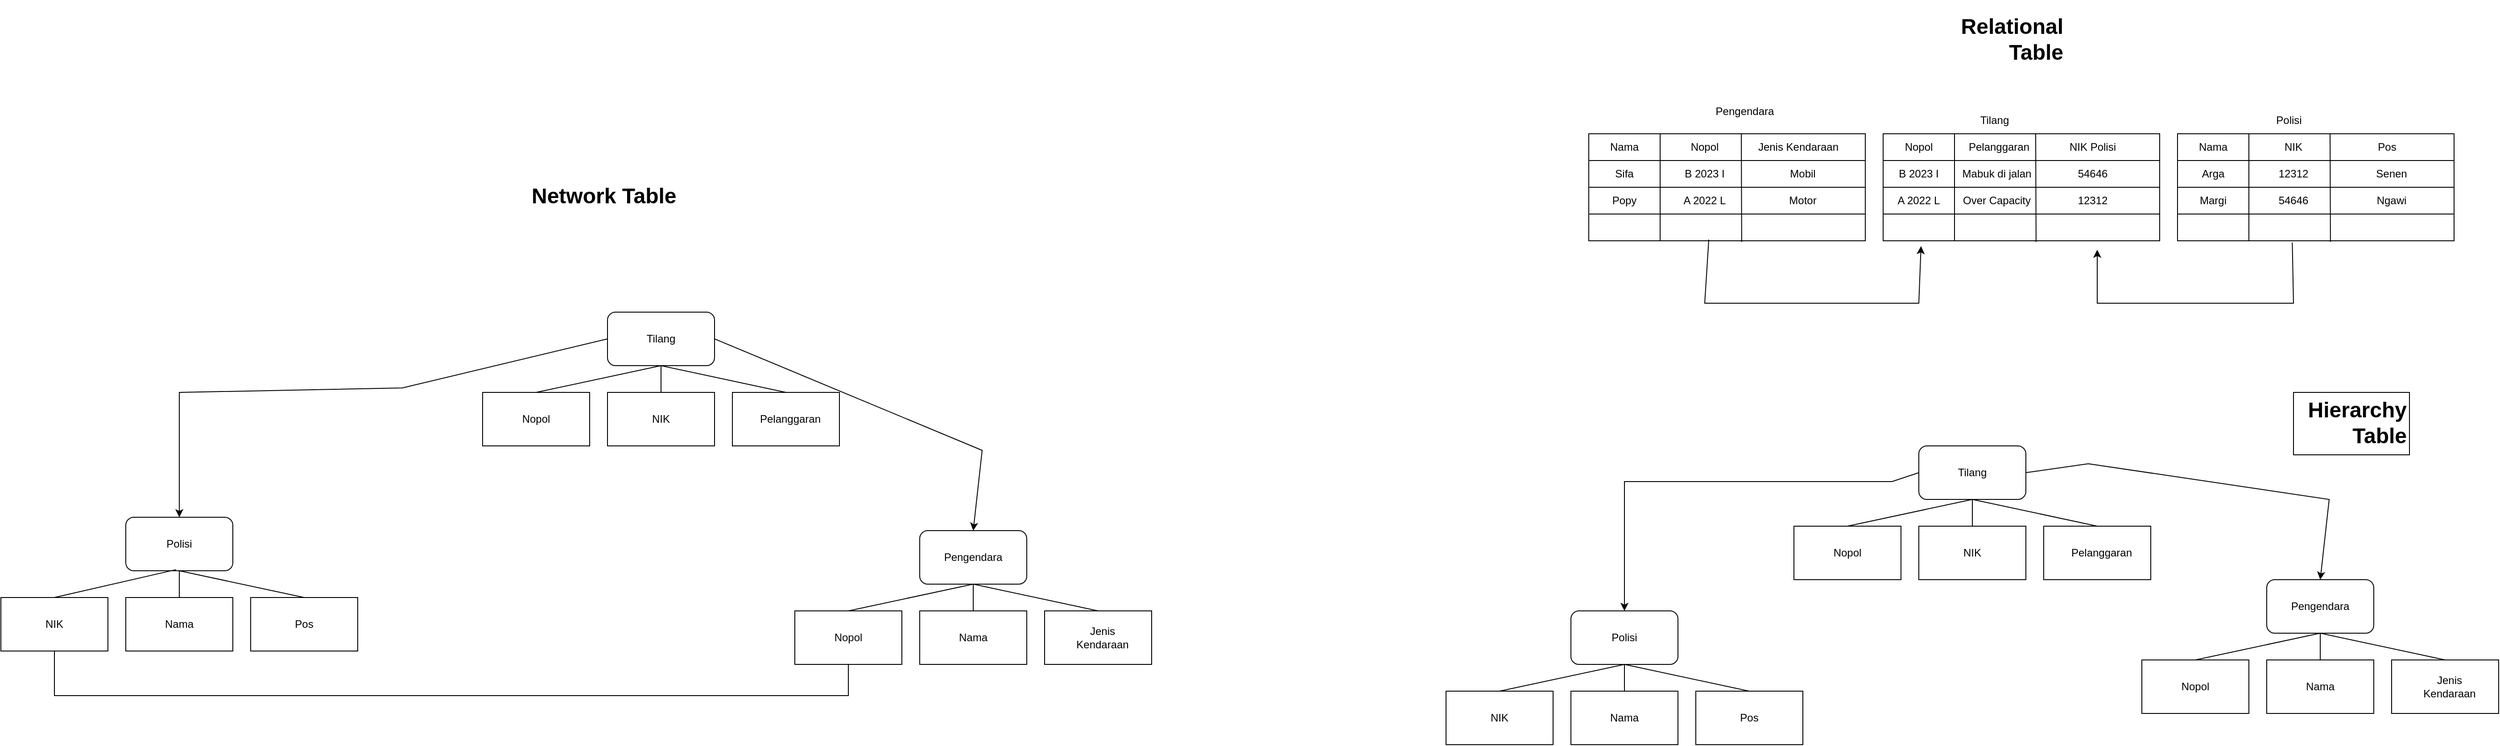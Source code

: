 <mxfile version="22.0.4" type="github">
  <diagram name="Page-1" id="deI8cIsVGPuwpktytS3C">
    <mxGraphModel dx="3873" dy="1803" grid="1" gridSize="10" guides="1" tooltips="1" connect="1" arrows="1" fold="1" page="1" pageScale="1" pageWidth="850" pageHeight="1100" background="none" math="0" shadow="0">
      <root>
        <mxCell id="0" />
        <mxCell id="1" parent="0" />
        <mxCell id="gcWcO--mH8Zoym0CiwBI-6" value="" style="rounded=0;whiteSpace=wrap;html=1;" parent="1" vertex="1">
          <mxGeometry x="-330" y="50" width="310" height="120" as="geometry" />
        </mxCell>
        <mxCell id="gcWcO--mH8Zoym0CiwBI-7" value="" style="rounded=0;whiteSpace=wrap;html=1;" parent="1" vertex="1">
          <mxGeometry x="-330" y="80" width="310" height="90" as="geometry" />
        </mxCell>
        <mxCell id="gcWcO--mH8Zoym0CiwBI-8" value="Pengendara" style="text;html=1;strokeColor=none;fillColor=none;align=center;verticalAlign=middle;whiteSpace=wrap;rounded=0;" parent="1" vertex="1">
          <mxGeometry x="-190" y="10" width="70" height="30" as="geometry" />
        </mxCell>
        <mxCell id="gcWcO--mH8Zoym0CiwBI-9" value="Tilang" style="text;html=1;strokeColor=none;fillColor=none;align=center;verticalAlign=middle;whiteSpace=wrap;rounded=0;" parent="1" vertex="1">
          <mxGeometry x="90" y="20" width="70" height="30" as="geometry" />
        </mxCell>
        <mxCell id="gcWcO--mH8Zoym0CiwBI-11" value="" style="rounded=0;whiteSpace=wrap;html=1;" parent="1" vertex="1">
          <mxGeometry x="-330" y="110" width="310" height="60" as="geometry" />
        </mxCell>
        <mxCell id="gcWcO--mH8Zoym0CiwBI-12" value="" style="rounded=0;whiteSpace=wrap;html=1;" parent="1" vertex="1">
          <mxGeometry x="-330" y="140" width="310" height="30" as="geometry" />
        </mxCell>
        <mxCell id="gcWcO--mH8Zoym0CiwBI-13" value="Nama" style="text;html=1;strokeColor=none;fillColor=none;align=center;verticalAlign=middle;whiteSpace=wrap;rounded=0;" parent="1" vertex="1">
          <mxGeometry x="-330" y="50" width="80" height="30" as="geometry" />
        </mxCell>
        <mxCell id="gcWcO--mH8Zoym0CiwBI-16" value="Nopol" style="text;html=1;strokeColor=none;fillColor=none;align=center;verticalAlign=middle;whiteSpace=wrap;rounded=0;" parent="1" vertex="1">
          <mxGeometry x="-240" y="50" width="80" height="30" as="geometry" />
        </mxCell>
        <mxCell id="gcWcO--mH8Zoym0CiwBI-17" value="Jenis Kendaraan" style="text;html=1;strokeColor=none;fillColor=none;align=center;verticalAlign=middle;whiteSpace=wrap;rounded=0;" parent="1" vertex="1">
          <mxGeometry x="-150" y="50" width="110" height="30" as="geometry" />
        </mxCell>
        <mxCell id="gcWcO--mH8Zoym0CiwBI-19" value="" style="endArrow=none;html=1;rounded=0;entryX=1;entryY=0;entryDx=0;entryDy=0;" parent="1" target="gcWcO--mH8Zoym0CiwBI-13" edge="1">
          <mxGeometry width="50" height="50" relative="1" as="geometry">
            <mxPoint x="-250" y="170" as="sourcePoint" />
            <mxPoint x="-180" y="110" as="targetPoint" />
          </mxGeometry>
        </mxCell>
        <mxCell id="gcWcO--mH8Zoym0CiwBI-20" value="" style="endArrow=none;html=1;rounded=0;entryX=1;entryY=0;entryDx=0;entryDy=0;exitX=0.553;exitY=1.04;exitDx=0;exitDy=0;exitPerimeter=0;" parent="1" source="gcWcO--mH8Zoym0CiwBI-12" edge="1">
          <mxGeometry width="50" height="50" relative="1" as="geometry">
            <mxPoint x="-161" y="210" as="sourcePoint" />
            <mxPoint x="-159" y="50" as="targetPoint" />
          </mxGeometry>
        </mxCell>
        <mxCell id="gcWcO--mH8Zoym0CiwBI-21" value="Sifa" style="text;html=1;strokeColor=none;fillColor=none;align=center;verticalAlign=middle;whiteSpace=wrap;rounded=0;" parent="1" vertex="1">
          <mxGeometry x="-320" y="80" width="60" height="30" as="geometry" />
        </mxCell>
        <mxCell id="gcWcO--mH8Zoym0CiwBI-22" value="B 2023 I" style="text;html=1;strokeColor=none;fillColor=none;align=center;verticalAlign=middle;whiteSpace=wrap;rounded=0;" parent="1" vertex="1">
          <mxGeometry x="-230" y="80" width="60" height="30" as="geometry" />
        </mxCell>
        <mxCell id="gcWcO--mH8Zoym0CiwBI-23" value="A 2022 L" style="text;html=1;strokeColor=none;fillColor=none;align=center;verticalAlign=middle;whiteSpace=wrap;rounded=0;" parent="1" vertex="1">
          <mxGeometry x="-230" y="110" width="60" height="30" as="geometry" />
        </mxCell>
        <mxCell id="gcWcO--mH8Zoym0CiwBI-24" value="Popy" style="text;html=1;strokeColor=none;fillColor=none;align=center;verticalAlign=middle;whiteSpace=wrap;rounded=0;" parent="1" vertex="1">
          <mxGeometry x="-320" y="110" width="60" height="30" as="geometry" />
        </mxCell>
        <mxCell id="gcWcO--mH8Zoym0CiwBI-25" value="Mobil" style="text;html=1;strokeColor=none;fillColor=none;align=center;verticalAlign=middle;whiteSpace=wrap;rounded=0;" parent="1" vertex="1">
          <mxGeometry x="-120" y="80" width="60" height="30" as="geometry" />
        </mxCell>
        <mxCell id="gcWcO--mH8Zoym0CiwBI-26" value="Motor" style="text;html=1;strokeColor=none;fillColor=none;align=center;verticalAlign=middle;whiteSpace=wrap;rounded=0;" parent="1" vertex="1">
          <mxGeometry x="-120" y="110" width="60" height="30" as="geometry" />
        </mxCell>
        <mxCell id="gcWcO--mH8Zoym0CiwBI-27" value="" style="rounded=0;whiteSpace=wrap;html=1;" parent="1" vertex="1">
          <mxGeometry y="50" width="310" height="120" as="geometry" />
        </mxCell>
        <mxCell id="gcWcO--mH8Zoym0CiwBI-28" value="" style="rounded=0;whiteSpace=wrap;html=1;" parent="1" vertex="1">
          <mxGeometry y="80" width="310" height="90" as="geometry" />
        </mxCell>
        <mxCell id="gcWcO--mH8Zoym0CiwBI-29" value="" style="rounded=0;whiteSpace=wrap;html=1;" parent="1" vertex="1">
          <mxGeometry y="110" width="310" height="60" as="geometry" />
        </mxCell>
        <mxCell id="gcWcO--mH8Zoym0CiwBI-30" value="" style="rounded=0;whiteSpace=wrap;html=1;" parent="1" vertex="1">
          <mxGeometry y="140" width="310" height="30" as="geometry" />
        </mxCell>
        <mxCell id="gcWcO--mH8Zoym0CiwBI-31" value="Nopol" style="text;html=1;strokeColor=none;fillColor=none;align=center;verticalAlign=middle;whiteSpace=wrap;rounded=0;" parent="1" vertex="1">
          <mxGeometry y="50" width="80" height="30" as="geometry" />
        </mxCell>
        <mxCell id="gcWcO--mH8Zoym0CiwBI-32" value="Pelanggaran" style="text;html=1;strokeColor=none;fillColor=none;align=center;verticalAlign=middle;whiteSpace=wrap;rounded=0;" parent="1" vertex="1">
          <mxGeometry x="90" y="50" width="80" height="30" as="geometry" />
        </mxCell>
        <mxCell id="gcWcO--mH8Zoym0CiwBI-33" value="NIK Polisi" style="text;html=1;strokeColor=none;fillColor=none;align=center;verticalAlign=middle;whiteSpace=wrap;rounded=0;" parent="1" vertex="1">
          <mxGeometry x="180" y="50" width="110" height="30" as="geometry" />
        </mxCell>
        <mxCell id="gcWcO--mH8Zoym0CiwBI-34" value="" style="endArrow=none;html=1;rounded=0;entryX=1;entryY=0;entryDx=0;entryDy=0;" parent="1" target="gcWcO--mH8Zoym0CiwBI-31" edge="1">
          <mxGeometry width="50" height="50" relative="1" as="geometry">
            <mxPoint x="80" y="170" as="sourcePoint" />
            <mxPoint x="150" y="110" as="targetPoint" />
          </mxGeometry>
        </mxCell>
        <mxCell id="gcWcO--mH8Zoym0CiwBI-35" value="" style="endArrow=none;html=1;rounded=0;entryX=1;entryY=0;entryDx=0;entryDy=0;exitX=0.553;exitY=1.04;exitDx=0;exitDy=0;exitPerimeter=0;" parent="1" source="gcWcO--mH8Zoym0CiwBI-30" edge="1">
          <mxGeometry width="50" height="50" relative="1" as="geometry">
            <mxPoint x="169" y="210" as="sourcePoint" />
            <mxPoint x="171" y="50" as="targetPoint" />
          </mxGeometry>
        </mxCell>
        <mxCell id="gcWcO--mH8Zoym0CiwBI-43" value="Polisi" style="text;html=1;strokeColor=none;fillColor=none;align=center;verticalAlign=middle;whiteSpace=wrap;rounded=0;" parent="1" vertex="1">
          <mxGeometry x="420" y="20" width="70" height="30" as="geometry" />
        </mxCell>
        <mxCell id="gcWcO--mH8Zoym0CiwBI-44" value="" style="rounded=0;whiteSpace=wrap;html=1;" parent="1" vertex="1">
          <mxGeometry x="330" y="50" width="310" height="120" as="geometry" />
        </mxCell>
        <mxCell id="gcWcO--mH8Zoym0CiwBI-45" value="" style="rounded=0;whiteSpace=wrap;html=1;" parent="1" vertex="1">
          <mxGeometry x="330" y="80" width="310" height="90" as="geometry" />
        </mxCell>
        <mxCell id="gcWcO--mH8Zoym0CiwBI-46" value="" style="rounded=0;whiteSpace=wrap;html=1;" parent="1" vertex="1">
          <mxGeometry x="330" y="110" width="310" height="60" as="geometry" />
        </mxCell>
        <mxCell id="gcWcO--mH8Zoym0CiwBI-47" value="" style="rounded=0;whiteSpace=wrap;html=1;" parent="1" vertex="1">
          <mxGeometry x="330" y="140" width="310" height="30" as="geometry" />
        </mxCell>
        <mxCell id="gcWcO--mH8Zoym0CiwBI-48" value="Nama" style="text;html=1;strokeColor=none;fillColor=none;align=center;verticalAlign=middle;whiteSpace=wrap;rounded=0;" parent="1" vertex="1">
          <mxGeometry x="330" y="50" width="80" height="30" as="geometry" />
        </mxCell>
        <mxCell id="gcWcO--mH8Zoym0CiwBI-49" value="NIK" style="text;html=1;strokeColor=none;fillColor=none;align=center;verticalAlign=middle;whiteSpace=wrap;rounded=0;" parent="1" vertex="1">
          <mxGeometry x="420" y="50" width="80" height="30" as="geometry" />
        </mxCell>
        <mxCell id="gcWcO--mH8Zoym0CiwBI-50" value="Pos" style="text;html=1;strokeColor=none;fillColor=none;align=center;verticalAlign=middle;whiteSpace=wrap;rounded=0;" parent="1" vertex="1">
          <mxGeometry x="510" y="50" width="110" height="30" as="geometry" />
        </mxCell>
        <mxCell id="gcWcO--mH8Zoym0CiwBI-51" value="" style="endArrow=none;html=1;rounded=0;entryX=1;entryY=0;entryDx=0;entryDy=0;" parent="1" target="gcWcO--mH8Zoym0CiwBI-48" edge="1">
          <mxGeometry width="50" height="50" relative="1" as="geometry">
            <mxPoint x="410" y="170" as="sourcePoint" />
            <mxPoint x="480" y="110" as="targetPoint" />
          </mxGeometry>
        </mxCell>
        <mxCell id="gcWcO--mH8Zoym0CiwBI-52" value="" style="endArrow=none;html=1;rounded=0;entryX=1;entryY=0;entryDx=0;entryDy=0;exitX=0.553;exitY=1.04;exitDx=0;exitDy=0;exitPerimeter=0;" parent="1" source="gcWcO--mH8Zoym0CiwBI-47" edge="1">
          <mxGeometry width="50" height="50" relative="1" as="geometry">
            <mxPoint x="499" y="210" as="sourcePoint" />
            <mxPoint x="501" y="50" as="targetPoint" />
          </mxGeometry>
        </mxCell>
        <mxCell id="gcWcO--mH8Zoym0CiwBI-53" value="Arga" style="text;html=1;strokeColor=none;fillColor=none;align=center;verticalAlign=middle;whiteSpace=wrap;rounded=0;" parent="1" vertex="1">
          <mxGeometry x="340" y="80" width="60" height="30" as="geometry" />
        </mxCell>
        <mxCell id="gcWcO--mH8Zoym0CiwBI-54" value="12312" style="text;html=1;strokeColor=none;fillColor=none;align=center;verticalAlign=middle;whiteSpace=wrap;rounded=0;" parent="1" vertex="1">
          <mxGeometry x="430" y="80" width="60" height="30" as="geometry" />
        </mxCell>
        <mxCell id="gcWcO--mH8Zoym0CiwBI-55" value="54646" style="text;html=1;strokeColor=none;fillColor=none;align=center;verticalAlign=middle;whiteSpace=wrap;rounded=0;" parent="1" vertex="1">
          <mxGeometry x="205" y="80" width="60" height="30" as="geometry" />
        </mxCell>
        <mxCell id="gcWcO--mH8Zoym0CiwBI-56" value="Margi" style="text;html=1;strokeColor=none;fillColor=none;align=center;verticalAlign=middle;whiteSpace=wrap;rounded=0;" parent="1" vertex="1">
          <mxGeometry x="340" y="110" width="60" height="30" as="geometry" />
        </mxCell>
        <mxCell id="gcWcO--mH8Zoym0CiwBI-57" value="Senen" style="text;html=1;strokeColor=none;fillColor=none;align=center;verticalAlign=middle;whiteSpace=wrap;rounded=0;" parent="1" vertex="1">
          <mxGeometry x="540" y="80" width="60" height="30" as="geometry" />
        </mxCell>
        <mxCell id="gcWcO--mH8Zoym0CiwBI-58" value="Ngawi" style="text;html=1;strokeColor=none;fillColor=none;align=center;verticalAlign=middle;whiteSpace=wrap;rounded=0;" parent="1" vertex="1">
          <mxGeometry x="540" y="110" width="60" height="30" as="geometry" />
        </mxCell>
        <mxCell id="gcWcO--mH8Zoym0CiwBI-61" value="B 2023 I" style="text;html=1;strokeColor=none;fillColor=none;align=center;verticalAlign=middle;whiteSpace=wrap;rounded=0;" parent="1" vertex="1">
          <mxGeometry x="10" y="80" width="60" height="30" as="geometry" />
        </mxCell>
        <mxCell id="gcWcO--mH8Zoym0CiwBI-63" value="Mabuk di jalan" style="text;html=1;strokeColor=none;fillColor=none;align=center;verticalAlign=middle;whiteSpace=wrap;rounded=0;" parent="1" vertex="1">
          <mxGeometry x="85" y="80" width="85" height="30" as="geometry" />
        </mxCell>
        <mxCell id="gcWcO--mH8Zoym0CiwBI-65" value="A 2022 L" style="text;html=1;strokeColor=none;fillColor=none;align=center;verticalAlign=middle;whiteSpace=wrap;rounded=0;" parent="1" vertex="1">
          <mxGeometry x="10" y="110" width="60" height="30" as="geometry" />
        </mxCell>
        <mxCell id="gcWcO--mH8Zoym0CiwBI-66" value="54646" style="text;html=1;strokeColor=none;fillColor=none;align=center;verticalAlign=middle;whiteSpace=wrap;rounded=0;" parent="1" vertex="1">
          <mxGeometry x="430" y="110" width="60" height="30" as="geometry" />
        </mxCell>
        <mxCell id="gcWcO--mH8Zoym0CiwBI-67" value="12312" style="text;html=1;strokeColor=none;fillColor=none;align=center;verticalAlign=middle;whiteSpace=wrap;rounded=0;" parent="1" vertex="1">
          <mxGeometry x="205" y="110" width="60" height="30" as="geometry" />
        </mxCell>
        <mxCell id="gcWcO--mH8Zoym0CiwBI-68" value="Over Capacity" style="text;html=1;strokeColor=none;fillColor=none;align=center;verticalAlign=middle;whiteSpace=wrap;rounded=0;" parent="1" vertex="1">
          <mxGeometry x="85" y="110" width="85" height="30" as="geometry" />
        </mxCell>
        <mxCell id="gcWcO--mH8Zoym0CiwBI-70" value="" style="endArrow=classic;html=1;rounded=0;exitX=0.434;exitY=0.954;exitDx=0;exitDy=0;exitPerimeter=0;entryX=0.137;entryY=1.2;entryDx=0;entryDy=0;entryPerimeter=0;" parent="1" edge="1" target="gcWcO--mH8Zoym0CiwBI-30" source="gcWcO--mH8Zoym0CiwBI-12">
          <mxGeometry width="50" height="50" relative="1" as="geometry">
            <mxPoint x="-210" y="190" as="sourcePoint" />
            <mxPoint x="40" y="190" as="targetPoint" />
            <Array as="points">
              <mxPoint x="-200" y="240" />
              <mxPoint x="40" y="240" />
            </Array>
          </mxGeometry>
        </mxCell>
        <mxCell id="gcWcO--mH8Zoym0CiwBI-71" value="" style="endArrow=classic;html=1;rounded=0;exitX=0.415;exitY=1.062;exitDx=0;exitDy=0;exitPerimeter=0;" parent="1" edge="1" source="gcWcO--mH8Zoym0CiwBI-47">
          <mxGeometry width="50" height="50" relative="1" as="geometry">
            <mxPoint x="460" y="190" as="sourcePoint" />
            <mxPoint x="240" y="180" as="targetPoint" />
            <Array as="points">
              <mxPoint x="460" y="240" />
              <mxPoint x="360" y="240" />
              <mxPoint x="240" y="240" />
            </Array>
          </mxGeometry>
        </mxCell>
        <mxCell id="gcWcO--mH8Zoym0CiwBI-72" value="" style="rounded=1;whiteSpace=wrap;html=1;" parent="1" vertex="1">
          <mxGeometry x="-350" y="585" width="120" height="60" as="geometry" />
        </mxCell>
        <mxCell id="gcWcO--mH8Zoym0CiwBI-73" value="Polisi" style="text;html=1;strokeColor=none;fillColor=none;align=center;verticalAlign=middle;whiteSpace=wrap;rounded=0;" parent="1" vertex="1">
          <mxGeometry x="-320" y="600" width="60" height="30" as="geometry" />
        </mxCell>
        <mxCell id="gcWcO--mH8Zoym0CiwBI-75" value="" style="rounded=0;whiteSpace=wrap;html=1;" parent="1" vertex="1">
          <mxGeometry x="-350" y="675" width="120" height="60" as="geometry" />
        </mxCell>
        <mxCell id="gcWcO--mH8Zoym0CiwBI-76" value="Nama" style="text;html=1;strokeColor=none;fillColor=none;align=center;verticalAlign=middle;whiteSpace=wrap;rounded=0;" parent="1" vertex="1">
          <mxGeometry x="-320" y="690" width="60" height="30" as="geometry" />
        </mxCell>
        <mxCell id="gcWcO--mH8Zoym0CiwBI-77" value="" style="rounded=0;whiteSpace=wrap;html=1;" parent="1" vertex="1">
          <mxGeometry x="-490" y="675" width="120" height="60" as="geometry" />
        </mxCell>
        <mxCell id="gcWcO--mH8Zoym0CiwBI-78" value="NIK" style="text;html=1;strokeColor=none;fillColor=none;align=center;verticalAlign=middle;whiteSpace=wrap;rounded=0;" parent="1" vertex="1">
          <mxGeometry x="-460" y="690" width="60" height="30" as="geometry" />
        </mxCell>
        <mxCell id="gcWcO--mH8Zoym0CiwBI-83" value="" style="rounded=0;whiteSpace=wrap;html=1;" parent="1" vertex="1">
          <mxGeometry x="-210" y="675" width="120" height="60" as="geometry" />
        </mxCell>
        <mxCell id="gcWcO--mH8Zoym0CiwBI-84" value="Pos" style="text;html=1;strokeColor=none;fillColor=none;align=center;verticalAlign=middle;whiteSpace=wrap;rounded=0;" parent="1" vertex="1">
          <mxGeometry x="-180" y="690" width="60" height="30" as="geometry" />
        </mxCell>
        <mxCell id="gcWcO--mH8Zoym0CiwBI-93" value="" style="rounded=1;whiteSpace=wrap;html=1;" parent="1" vertex="1">
          <mxGeometry x="430" y="550" width="120" height="60" as="geometry" />
        </mxCell>
        <mxCell id="gcWcO--mH8Zoym0CiwBI-94" value="Pengendara" style="text;html=1;strokeColor=none;fillColor=none;align=center;verticalAlign=middle;whiteSpace=wrap;rounded=0;" parent="1" vertex="1">
          <mxGeometry x="460" y="565" width="60" height="30" as="geometry" />
        </mxCell>
        <mxCell id="gcWcO--mH8Zoym0CiwBI-95" value="" style="rounded=0;whiteSpace=wrap;html=1;" parent="1" vertex="1">
          <mxGeometry x="430" y="640" width="120" height="60" as="geometry" />
        </mxCell>
        <mxCell id="gcWcO--mH8Zoym0CiwBI-96" value="Nama" style="text;html=1;strokeColor=none;fillColor=none;align=center;verticalAlign=middle;whiteSpace=wrap;rounded=0;" parent="1" vertex="1">
          <mxGeometry x="460" y="655" width="60" height="30" as="geometry" />
        </mxCell>
        <mxCell id="gcWcO--mH8Zoym0CiwBI-97" value="" style="rounded=0;whiteSpace=wrap;html=1;" parent="1" vertex="1">
          <mxGeometry x="290" y="640" width="120" height="60" as="geometry" />
        </mxCell>
        <mxCell id="gcWcO--mH8Zoym0CiwBI-98" value="Nopol" style="text;html=1;strokeColor=none;fillColor=none;align=center;verticalAlign=middle;whiteSpace=wrap;rounded=0;" parent="1" vertex="1">
          <mxGeometry x="320" y="655" width="60" height="30" as="geometry" />
        </mxCell>
        <mxCell id="gcWcO--mH8Zoym0CiwBI-99" value="" style="rounded=0;whiteSpace=wrap;html=1;" parent="1" vertex="1">
          <mxGeometry x="570" y="640" width="120" height="60" as="geometry" />
        </mxCell>
        <mxCell id="gcWcO--mH8Zoym0CiwBI-100" value="Jenis Kendaraan" style="text;html=1;strokeColor=none;fillColor=none;align=center;verticalAlign=middle;whiteSpace=wrap;rounded=0;" parent="1" vertex="1">
          <mxGeometry x="600" y="655" width="70" height="30" as="geometry" />
        </mxCell>
        <mxCell id="gcWcO--mH8Zoym0CiwBI-101" value="" style="rounded=1;whiteSpace=wrap;html=1;" parent="1" vertex="1">
          <mxGeometry x="40" y="400" width="120" height="60" as="geometry" />
        </mxCell>
        <mxCell id="gcWcO--mH8Zoym0CiwBI-102" value="Tilang" style="text;html=1;strokeColor=none;fillColor=none;align=center;verticalAlign=middle;whiteSpace=wrap;rounded=0;" parent="1" vertex="1">
          <mxGeometry x="70" y="415" width="60" height="30" as="geometry" />
        </mxCell>
        <mxCell id="gcWcO--mH8Zoym0CiwBI-103" value="" style="rounded=0;whiteSpace=wrap;html=1;" parent="1" vertex="1">
          <mxGeometry x="40" y="490" width="120" height="60" as="geometry" />
        </mxCell>
        <mxCell id="gcWcO--mH8Zoym0CiwBI-104" value="NIK" style="text;html=1;strokeColor=none;fillColor=none;align=center;verticalAlign=middle;whiteSpace=wrap;rounded=0;" parent="1" vertex="1">
          <mxGeometry x="70" y="505" width="60" height="30" as="geometry" />
        </mxCell>
        <mxCell id="gcWcO--mH8Zoym0CiwBI-105" value="" style="rounded=0;whiteSpace=wrap;html=1;" parent="1" vertex="1">
          <mxGeometry x="-100" y="490" width="120" height="60" as="geometry" />
        </mxCell>
        <mxCell id="gcWcO--mH8Zoym0CiwBI-106" value="Nopol" style="text;html=1;strokeColor=none;fillColor=none;align=center;verticalAlign=middle;whiteSpace=wrap;rounded=0;" parent="1" vertex="1">
          <mxGeometry x="-70" y="505" width="60" height="30" as="geometry" />
        </mxCell>
        <mxCell id="gcWcO--mH8Zoym0CiwBI-107" value="" style="rounded=0;whiteSpace=wrap;html=1;" parent="1" vertex="1">
          <mxGeometry x="180" y="490" width="120" height="60" as="geometry" />
        </mxCell>
        <mxCell id="gcWcO--mH8Zoym0CiwBI-108" value="Pelanggaran" style="text;html=1;strokeColor=none;fillColor=none;align=center;verticalAlign=middle;whiteSpace=wrap;rounded=0;" parent="1" vertex="1">
          <mxGeometry x="210" y="505" width="70" height="30" as="geometry" />
        </mxCell>
        <mxCell id="gcWcO--mH8Zoym0CiwBI-109" value="" style="endArrow=classic;html=1;rounded=0;exitX=0;exitY=0.5;exitDx=0;exitDy=0;entryX=0.5;entryY=0;entryDx=0;entryDy=0;" parent="1" source="gcWcO--mH8Zoym0CiwBI-101" target="gcWcO--mH8Zoym0CiwBI-72" edge="1">
          <mxGeometry width="50" height="50" relative="1" as="geometry">
            <mxPoint x="-170" y="455" as="sourcePoint" />
            <mxPoint x="-270" y="645" as="targetPoint" />
            <Array as="points">
              <mxPoint x="10" y="440" />
              <mxPoint x="-210" y="440" />
              <mxPoint x="-290" y="440" />
              <mxPoint x="-290" y="510" />
            </Array>
          </mxGeometry>
        </mxCell>
        <mxCell id="gcWcO--mH8Zoym0CiwBI-110" value="" style="endArrow=classic;html=1;rounded=0;entryX=0.5;entryY=0;entryDx=0;entryDy=0;exitX=1;exitY=0.5;exitDx=0;exitDy=0;" parent="1" source="gcWcO--mH8Zoym0CiwBI-101" target="gcWcO--mH8Zoym0CiwBI-93" edge="1">
          <mxGeometry width="50" height="50" relative="1" as="geometry">
            <mxPoint x="220" y="390" as="sourcePoint" />
            <mxPoint x="-210" y="540" as="targetPoint" />
            <Array as="points">
              <mxPoint x="230" y="420" />
              <mxPoint x="500" y="460" />
            </Array>
          </mxGeometry>
        </mxCell>
        <mxCell id="gcWcO--mH8Zoym0CiwBI-111" value="" style="endArrow=none;html=1;rounded=0;exitX=0.5;exitY=0;exitDx=0;exitDy=0;" parent="1" source="gcWcO--mH8Zoym0CiwBI-103" edge="1">
          <mxGeometry width="50" height="50" relative="1" as="geometry">
            <mxPoint x="50" y="510" as="sourcePoint" />
            <mxPoint x="100" y="460" as="targetPoint" />
          </mxGeometry>
        </mxCell>
        <mxCell id="gcWcO--mH8Zoym0CiwBI-112" value="" style="endArrow=none;html=1;rounded=0;exitX=0.5;exitY=0;exitDx=0;exitDy=0;entryX=0.5;entryY=1;entryDx=0;entryDy=0;" parent="1" source="gcWcO--mH8Zoym0CiwBI-107" target="gcWcO--mH8Zoym0CiwBI-101" edge="1">
          <mxGeometry width="50" height="50" relative="1" as="geometry">
            <mxPoint x="110" y="500" as="sourcePoint" />
            <mxPoint x="110" y="470" as="targetPoint" />
          </mxGeometry>
        </mxCell>
        <mxCell id="gcWcO--mH8Zoym0CiwBI-114" value="" style="endArrow=none;html=1;rounded=0;exitX=0.5;exitY=1;exitDx=0;exitDy=0;entryX=0.5;entryY=0;entryDx=0;entryDy=0;" parent="1" source="gcWcO--mH8Zoym0CiwBI-101" target="gcWcO--mH8Zoym0CiwBI-105" edge="1">
          <mxGeometry width="50" height="50" relative="1" as="geometry">
            <mxPoint x="80" y="475" as="sourcePoint" />
            <mxPoint x="-60" y="445" as="targetPoint" />
          </mxGeometry>
        </mxCell>
        <mxCell id="gcWcO--mH8Zoym0CiwBI-115" value="" style="endArrow=none;html=1;rounded=0;exitX=0.5;exitY=0;exitDx=0;exitDy=0;entryX=0.5;entryY=1;entryDx=0;entryDy=0;" parent="1" source="gcWcO--mH8Zoym0CiwBI-95" target="gcWcO--mH8Zoym0CiwBI-93" edge="1">
          <mxGeometry width="50" height="50" relative="1" as="geometry">
            <mxPoint x="450" y="550" as="sourcePoint" />
            <mxPoint x="500" y="500" as="targetPoint" />
          </mxGeometry>
        </mxCell>
        <mxCell id="gcWcO--mH8Zoym0CiwBI-116" value="" style="endArrow=none;html=1;rounded=0;exitX=0.5;exitY=0;exitDx=0;exitDy=0;entryX=0.5;entryY=1;entryDx=0;entryDy=0;" parent="1" source="gcWcO--mH8Zoym0CiwBI-99" target="gcWcO--mH8Zoym0CiwBI-93" edge="1">
          <mxGeometry width="50" height="50" relative="1" as="geometry">
            <mxPoint x="500" y="650" as="sourcePoint" />
            <mxPoint x="500" y="620" as="targetPoint" />
          </mxGeometry>
        </mxCell>
        <mxCell id="gcWcO--mH8Zoym0CiwBI-117" value="" style="endArrow=none;html=1;rounded=0;exitX=0.5;exitY=0;exitDx=0;exitDy=0;entryX=0.5;entryY=1;entryDx=0;entryDy=0;" parent="1" source="gcWcO--mH8Zoym0CiwBI-97" target="gcWcO--mH8Zoym0CiwBI-93" edge="1">
          <mxGeometry width="50" height="50" relative="1" as="geometry">
            <mxPoint x="640" y="650" as="sourcePoint" />
            <mxPoint x="500" y="620" as="targetPoint" />
          </mxGeometry>
        </mxCell>
        <mxCell id="ExICZhdCPtHoYIs1jdeK-1" value="" style="rounded=1;whiteSpace=wrap;html=1;" vertex="1" parent="1">
          <mxGeometry x="-1970" y="480" width="120" height="60" as="geometry" />
        </mxCell>
        <mxCell id="ExICZhdCPtHoYIs1jdeK-2" value="Polisi" style="text;html=1;strokeColor=none;fillColor=none;align=center;verticalAlign=middle;whiteSpace=wrap;rounded=0;" vertex="1" parent="1">
          <mxGeometry x="-1940" y="495" width="60" height="30" as="geometry" />
        </mxCell>
        <mxCell id="ExICZhdCPtHoYIs1jdeK-3" value="" style="rounded=0;whiteSpace=wrap;html=1;" vertex="1" parent="1">
          <mxGeometry x="-1970" y="570" width="120" height="60" as="geometry" />
        </mxCell>
        <mxCell id="ExICZhdCPtHoYIs1jdeK-4" value="Nama" style="text;html=1;strokeColor=none;fillColor=none;align=center;verticalAlign=middle;whiteSpace=wrap;rounded=0;" vertex="1" parent="1">
          <mxGeometry x="-1940" y="585" width="60" height="30" as="geometry" />
        </mxCell>
        <mxCell id="ExICZhdCPtHoYIs1jdeK-5" value="" style="rounded=0;whiteSpace=wrap;html=1;" vertex="1" parent="1">
          <mxGeometry x="-2110" y="570" width="120" height="60" as="geometry" />
        </mxCell>
        <mxCell id="ExICZhdCPtHoYIs1jdeK-6" value="NIK" style="text;html=1;strokeColor=none;fillColor=none;align=center;verticalAlign=middle;whiteSpace=wrap;rounded=0;" vertex="1" parent="1">
          <mxGeometry x="-2080" y="585" width="60" height="30" as="geometry" />
        </mxCell>
        <mxCell id="ExICZhdCPtHoYIs1jdeK-7" value="" style="rounded=0;whiteSpace=wrap;html=1;" vertex="1" parent="1">
          <mxGeometry x="-1830" y="570" width="120" height="60" as="geometry" />
        </mxCell>
        <mxCell id="ExICZhdCPtHoYIs1jdeK-8" value="Pos" style="text;html=1;strokeColor=none;fillColor=none;align=center;verticalAlign=middle;whiteSpace=wrap;rounded=0;" vertex="1" parent="1">
          <mxGeometry x="-1800" y="585" width="60" height="30" as="geometry" />
        </mxCell>
        <mxCell id="ExICZhdCPtHoYIs1jdeK-9" value="" style="rounded=1;whiteSpace=wrap;html=1;" vertex="1" parent="1">
          <mxGeometry x="-1080" y="495" width="120" height="60" as="geometry" />
        </mxCell>
        <mxCell id="ExICZhdCPtHoYIs1jdeK-10" value="Pengendara" style="text;html=1;strokeColor=none;fillColor=none;align=center;verticalAlign=middle;whiteSpace=wrap;rounded=0;" vertex="1" parent="1">
          <mxGeometry x="-1050" y="510" width="60" height="30" as="geometry" />
        </mxCell>
        <mxCell id="ExICZhdCPtHoYIs1jdeK-11" value="" style="rounded=0;whiteSpace=wrap;html=1;" vertex="1" parent="1">
          <mxGeometry x="-1080" y="585" width="120" height="60" as="geometry" />
        </mxCell>
        <mxCell id="ExICZhdCPtHoYIs1jdeK-12" value="Nama" style="text;html=1;strokeColor=none;fillColor=none;align=center;verticalAlign=middle;whiteSpace=wrap;rounded=0;" vertex="1" parent="1">
          <mxGeometry x="-1050" y="600" width="60" height="30" as="geometry" />
        </mxCell>
        <mxCell id="ExICZhdCPtHoYIs1jdeK-13" value="" style="rounded=0;whiteSpace=wrap;html=1;" vertex="1" parent="1">
          <mxGeometry x="-1220" y="585" width="120" height="60" as="geometry" />
        </mxCell>
        <mxCell id="ExICZhdCPtHoYIs1jdeK-14" value="Nopol" style="text;html=1;strokeColor=none;fillColor=none;align=center;verticalAlign=middle;whiteSpace=wrap;rounded=0;" vertex="1" parent="1">
          <mxGeometry x="-1190" y="600" width="60" height="30" as="geometry" />
        </mxCell>
        <mxCell id="ExICZhdCPtHoYIs1jdeK-15" value="" style="rounded=0;whiteSpace=wrap;html=1;" vertex="1" parent="1">
          <mxGeometry x="-940" y="585" width="120" height="60" as="geometry" />
        </mxCell>
        <mxCell id="ExICZhdCPtHoYIs1jdeK-16" value="Jenis Kendaraan" style="text;html=1;strokeColor=none;fillColor=none;align=center;verticalAlign=middle;whiteSpace=wrap;rounded=0;" vertex="1" parent="1">
          <mxGeometry x="-910" y="600" width="70" height="30" as="geometry" />
        </mxCell>
        <mxCell id="ExICZhdCPtHoYIs1jdeK-17" value="" style="rounded=1;whiteSpace=wrap;html=1;" vertex="1" parent="1">
          <mxGeometry x="-1430" y="250" width="120" height="60" as="geometry" />
        </mxCell>
        <mxCell id="ExICZhdCPtHoYIs1jdeK-18" value="Tilang" style="text;html=1;strokeColor=none;fillColor=none;align=center;verticalAlign=middle;whiteSpace=wrap;rounded=0;" vertex="1" parent="1">
          <mxGeometry x="-1400" y="265" width="60" height="30" as="geometry" />
        </mxCell>
        <mxCell id="ExICZhdCPtHoYIs1jdeK-19" value="" style="rounded=0;whiteSpace=wrap;html=1;" vertex="1" parent="1">
          <mxGeometry x="-1430" y="340" width="120" height="60" as="geometry" />
        </mxCell>
        <mxCell id="ExICZhdCPtHoYIs1jdeK-20" value="NIK" style="text;html=1;strokeColor=none;fillColor=none;align=center;verticalAlign=middle;whiteSpace=wrap;rounded=0;" vertex="1" parent="1">
          <mxGeometry x="-1400" y="355" width="60" height="30" as="geometry" />
        </mxCell>
        <mxCell id="ExICZhdCPtHoYIs1jdeK-21" value="" style="rounded=0;whiteSpace=wrap;html=1;" vertex="1" parent="1">
          <mxGeometry x="-1570" y="340" width="120" height="60" as="geometry" />
        </mxCell>
        <mxCell id="ExICZhdCPtHoYIs1jdeK-22" value="Nopol" style="text;html=1;strokeColor=none;fillColor=none;align=center;verticalAlign=middle;whiteSpace=wrap;rounded=0;" vertex="1" parent="1">
          <mxGeometry x="-1540" y="355" width="60" height="30" as="geometry" />
        </mxCell>
        <mxCell id="ExICZhdCPtHoYIs1jdeK-23" value="" style="rounded=0;whiteSpace=wrap;html=1;" vertex="1" parent="1">
          <mxGeometry x="-1290" y="340" width="120" height="60" as="geometry" />
        </mxCell>
        <mxCell id="ExICZhdCPtHoYIs1jdeK-24" value="Pelanggaran" style="text;html=1;strokeColor=none;fillColor=none;align=center;verticalAlign=middle;whiteSpace=wrap;rounded=0;" vertex="1" parent="1">
          <mxGeometry x="-1260" y="355" width="70" height="30" as="geometry" />
        </mxCell>
        <mxCell id="ExICZhdCPtHoYIs1jdeK-25" value="" style="endArrow=classic;html=1;rounded=0;exitX=0;exitY=0.5;exitDx=0;exitDy=0;entryX=0.5;entryY=0;entryDx=0;entryDy=0;" edge="1" parent="1" source="ExICZhdCPtHoYIs1jdeK-17" target="ExICZhdCPtHoYIs1jdeK-1">
          <mxGeometry width="50" height="50" relative="1" as="geometry">
            <mxPoint x="-1570" y="300" as="sourcePoint" />
            <mxPoint x="-1740" y="430" as="targetPoint" />
            <Array as="points">
              <mxPoint x="-1660" y="335" />
              <mxPoint x="-1910" y="340" />
            </Array>
          </mxGeometry>
        </mxCell>
        <mxCell id="ExICZhdCPtHoYIs1jdeK-26" value="" style="endArrow=classic;html=1;rounded=0;entryX=0.5;entryY=0;entryDx=0;entryDy=0;exitX=1;exitY=0.5;exitDx=0;exitDy=0;" edge="1" parent="1" source="ExICZhdCPtHoYIs1jdeK-17" target="ExICZhdCPtHoYIs1jdeK-9">
          <mxGeometry width="50" height="50" relative="1" as="geometry">
            <mxPoint x="-1190" y="270" as="sourcePoint" />
            <mxPoint x="-1720" y="485" as="targetPoint" />
            <Array as="points">
              <mxPoint x="-1010" y="405" />
            </Array>
          </mxGeometry>
        </mxCell>
        <mxCell id="ExICZhdCPtHoYIs1jdeK-27" value="" style="endArrow=none;html=1;rounded=0;exitX=0.5;exitY=0;exitDx=0;exitDy=0;" edge="1" parent="1" source="ExICZhdCPtHoYIs1jdeK-19">
          <mxGeometry width="50" height="50" relative="1" as="geometry">
            <mxPoint x="-1420" y="360" as="sourcePoint" />
            <mxPoint x="-1370" y="310" as="targetPoint" />
          </mxGeometry>
        </mxCell>
        <mxCell id="ExICZhdCPtHoYIs1jdeK-28" value="" style="endArrow=none;html=1;rounded=0;exitX=0.5;exitY=0;exitDx=0;exitDy=0;entryX=0.5;entryY=1;entryDx=0;entryDy=0;" edge="1" parent="1" source="ExICZhdCPtHoYIs1jdeK-23" target="ExICZhdCPtHoYIs1jdeK-17">
          <mxGeometry width="50" height="50" relative="1" as="geometry">
            <mxPoint x="-1360" y="350" as="sourcePoint" />
            <mxPoint x="-1360" y="320" as="targetPoint" />
          </mxGeometry>
        </mxCell>
        <mxCell id="ExICZhdCPtHoYIs1jdeK-29" value="" style="endArrow=none;html=1;rounded=0;exitX=0.5;exitY=1;exitDx=0;exitDy=0;entryX=0.5;entryY=0;entryDx=0;entryDy=0;" edge="1" parent="1" source="ExICZhdCPtHoYIs1jdeK-17" target="ExICZhdCPtHoYIs1jdeK-21">
          <mxGeometry width="50" height="50" relative="1" as="geometry">
            <mxPoint x="-1390" y="325" as="sourcePoint" />
            <mxPoint x="-1530" y="295" as="targetPoint" />
          </mxGeometry>
        </mxCell>
        <mxCell id="ExICZhdCPtHoYIs1jdeK-30" value="" style="endArrow=none;html=1;rounded=0;exitX=0.5;exitY=0;exitDx=0;exitDy=0;entryX=0.5;entryY=1;entryDx=0;entryDy=0;" edge="1" parent="1" source="ExICZhdCPtHoYIs1jdeK-11" target="ExICZhdCPtHoYIs1jdeK-9">
          <mxGeometry width="50" height="50" relative="1" as="geometry">
            <mxPoint x="-1060" y="495" as="sourcePoint" />
            <mxPoint x="-1010" y="445" as="targetPoint" />
          </mxGeometry>
        </mxCell>
        <mxCell id="ExICZhdCPtHoYIs1jdeK-31" value="" style="endArrow=none;html=1;rounded=0;exitX=0.5;exitY=0;exitDx=0;exitDy=0;entryX=0.5;entryY=1;entryDx=0;entryDy=0;" edge="1" parent="1" source="ExICZhdCPtHoYIs1jdeK-15" target="ExICZhdCPtHoYIs1jdeK-9">
          <mxGeometry width="50" height="50" relative="1" as="geometry">
            <mxPoint x="-1010" y="595" as="sourcePoint" />
            <mxPoint x="-1010" y="565" as="targetPoint" />
          </mxGeometry>
        </mxCell>
        <mxCell id="ExICZhdCPtHoYIs1jdeK-32" value="" style="endArrow=none;html=1;rounded=0;exitX=0.5;exitY=0;exitDx=0;exitDy=0;entryX=0.5;entryY=1;entryDx=0;entryDy=0;" edge="1" parent="1" source="ExICZhdCPtHoYIs1jdeK-13" target="ExICZhdCPtHoYIs1jdeK-9">
          <mxGeometry width="50" height="50" relative="1" as="geometry">
            <mxPoint x="-870" y="595" as="sourcePoint" />
            <mxPoint x="-1010" y="565" as="targetPoint" />
          </mxGeometry>
        </mxCell>
        <mxCell id="ExICZhdCPtHoYIs1jdeK-35" value="" style="endArrow=none;html=1;rounded=0;entryX=0.5;entryY=1;entryDx=0;entryDy=0;exitX=0.5;exitY=0;exitDx=0;exitDy=0;" edge="1" parent="1" source="ExICZhdCPtHoYIs1jdeK-3" target="ExICZhdCPtHoYIs1jdeK-1">
          <mxGeometry width="50" height="50" relative="1" as="geometry">
            <mxPoint x="-2060" y="735" as="sourcePoint" />
            <mxPoint x="-2010" y="685" as="targetPoint" />
          </mxGeometry>
        </mxCell>
        <mxCell id="ExICZhdCPtHoYIs1jdeK-36" value="" style="endArrow=none;html=1;rounded=0;entryX=0.5;entryY=1;entryDx=0;entryDy=0;exitX=0.5;exitY=0;exitDx=0;exitDy=0;" edge="1" parent="1" source="ExICZhdCPtHoYIs1jdeK-7" target="ExICZhdCPtHoYIs1jdeK-1">
          <mxGeometry width="50" height="50" relative="1" as="geometry">
            <mxPoint x="-1790" y="565" as="sourcePoint" />
            <mxPoint x="-1790" y="535" as="targetPoint" />
          </mxGeometry>
        </mxCell>
        <mxCell id="ExICZhdCPtHoYIs1jdeK-37" value="" style="endArrow=none;html=1;rounded=0;entryX=0.471;entryY=0.978;entryDx=0;entryDy=0;exitX=0.5;exitY=0;exitDx=0;exitDy=0;entryPerimeter=0;" edge="1" parent="1" source="ExICZhdCPtHoYIs1jdeK-5" target="ExICZhdCPtHoYIs1jdeK-1">
          <mxGeometry width="50" height="50" relative="1" as="geometry">
            <mxPoint x="-1760" y="580" as="sourcePoint" />
            <mxPoint x="-1900" y="550" as="targetPoint" />
          </mxGeometry>
        </mxCell>
        <mxCell id="ExICZhdCPtHoYIs1jdeK-38" value="" style="endArrow=none;html=1;rounded=0;exitX=0.5;exitY=1;exitDx=0;exitDy=0;entryX=0.5;entryY=1;entryDx=0;entryDy=0;" edge="1" parent="1" source="ExICZhdCPtHoYIs1jdeK-13" target="ExICZhdCPtHoYIs1jdeK-5">
          <mxGeometry width="50" height="50" relative="1" as="geometry">
            <mxPoint x="-1160" y="775" as="sourcePoint" />
            <mxPoint x="-1900" y="690" as="targetPoint" />
            <Array as="points">
              <mxPoint x="-1160" y="680" />
              <mxPoint x="-1440" y="680" />
              <mxPoint x="-1550" y="680" />
              <mxPoint x="-1880" y="680" />
              <mxPoint x="-2050" y="680" />
            </Array>
          </mxGeometry>
        </mxCell>
        <mxCell id="ExICZhdCPtHoYIs1jdeK-39" value="&lt;h1&gt;Network Table&lt;br&gt;&lt;/h1&gt;&lt;p&gt;.&lt;/p&gt;" style="text;html=1;strokeColor=none;fillColor=none;spacing=5;spacingTop=-20;whiteSpace=wrap;overflow=hidden;rounded=0;" vertex="1" parent="1">
          <mxGeometry x="-1520" y="100" width="190" height="40" as="geometry" />
        </mxCell>
        <mxCell id="ExICZhdCPtHoYIs1jdeK-40" value="&lt;h1 align=&quot;right&quot;&gt;Relational Table&lt;br&gt;&lt;/h1&gt;&lt;p&gt;.&lt;/p&gt;" style="text;html=1;strokeColor=none;fillColor=none;spacing=5;spacingTop=-20;whiteSpace=wrap;overflow=hidden;rounded=0;" vertex="1" parent="1">
          <mxGeometry x="15" y="-90" width="190" height="70" as="geometry" />
        </mxCell>
        <mxCell id="ExICZhdCPtHoYIs1jdeK-41" value="&lt;h1 align=&quot;right&quot;&gt;Hierarchy Table&lt;br&gt;&lt;/h1&gt;&lt;p&gt;.&lt;/p&gt;" style="text;html=1;strokeColor=default;fillColor=none;spacing=5;spacingTop=-20;whiteSpace=wrap;overflow=hidden;rounded=0;" vertex="1" parent="1">
          <mxGeometry x="460" y="340" width="130" height="70" as="geometry" />
        </mxCell>
        <mxCell id="ExICZhdCPtHoYIs1jdeK-42" value="" style="endArrow=none;html=1;rounded=0;entryX=0.5;entryY=1;entryDx=0;entryDy=0;exitX=0.5;exitY=0;exitDx=0;exitDy=0;" edge="1" parent="1" source="gcWcO--mH8Zoym0CiwBI-75" target="gcWcO--mH8Zoym0CiwBI-72">
          <mxGeometry width="50" height="50" relative="1" as="geometry">
            <mxPoint x="-320" y="755" as="sourcePoint" />
            <mxPoint x="-270" y="705" as="targetPoint" />
          </mxGeometry>
        </mxCell>
        <mxCell id="ExICZhdCPtHoYIs1jdeK-43" value="" style="endArrow=none;html=1;rounded=0;entryX=0.5;entryY=1;entryDx=0;entryDy=0;exitX=0.5;exitY=0;exitDx=0;exitDy=0;" edge="1" parent="1" source="gcWcO--mH8Zoym0CiwBI-83" target="gcWcO--mH8Zoym0CiwBI-72">
          <mxGeometry width="50" height="50" relative="1" as="geometry">
            <mxPoint x="-280" y="685" as="sourcePoint" />
            <mxPoint x="-280" y="655" as="targetPoint" />
          </mxGeometry>
        </mxCell>
        <mxCell id="ExICZhdCPtHoYIs1jdeK-44" value="" style="endArrow=none;html=1;rounded=0;exitX=0.5;exitY=0;exitDx=0;exitDy=0;entryX=0.5;entryY=1;entryDx=0;entryDy=0;" edge="1" parent="1" source="gcWcO--mH8Zoym0CiwBI-77" target="gcWcO--mH8Zoym0CiwBI-72">
          <mxGeometry width="50" height="50" relative="1" as="geometry">
            <mxPoint x="-140" y="685" as="sourcePoint" />
            <mxPoint x="-190" y="645" as="targetPoint" />
          </mxGeometry>
        </mxCell>
      </root>
    </mxGraphModel>
  </diagram>
</mxfile>
